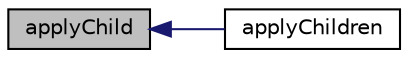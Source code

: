 digraph "applyChild"
{
  edge [fontname="Helvetica",fontsize="10",labelfontname="Helvetica",labelfontsize="10"];
  node [fontname="Helvetica",fontsize="10",shape=record];
  rankdir="LR";
  Node1 [label="applyChild",height=0.2,width=0.4,color="black", fillcolor="grey75", style="filled", fontcolor="black"];
  Node1 -> Node2 [dir="back",color="midnightblue",fontsize="10",style="solid",fontname="Helvetica"];
  Node2 [label="applyChildren",height=0.2,width=0.4,color="black", fillcolor="white", style="filled",URL="$_abstract_decorator_8h.html#a375cba97ab9b9edeb220ac556ab59b79"];
}
